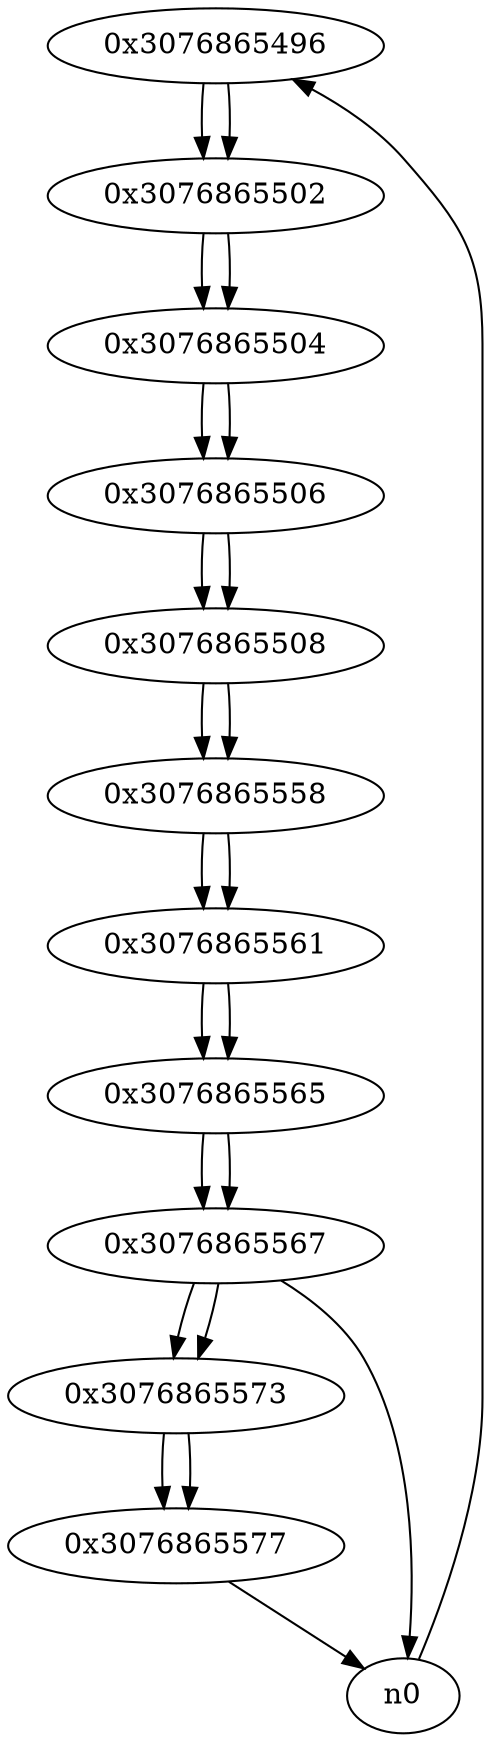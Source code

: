 digraph G{
/* nodes */
  n1 [label="0x3076865496"]
  n2 [label="0x3076865502"]
  n3 [label="0x3076865504"]
  n4 [label="0x3076865506"]
  n5 [label="0x3076865508"]
  n6 [label="0x3076865558"]
  n7 [label="0x3076865561"]
  n8 [label="0x3076865565"]
  n9 [label="0x3076865567"]
  n10 [label="0x3076865573"]
  n11 [label="0x3076865577"]
/* edges */
n1 -> n2;
n0 -> n1;
n2 -> n3;
n1 -> n2;
n3 -> n4;
n2 -> n3;
n4 -> n5;
n3 -> n4;
n5 -> n6;
n4 -> n5;
n6 -> n7;
n5 -> n6;
n7 -> n8;
n6 -> n7;
n8 -> n9;
n7 -> n8;
n9 -> n0;
n9 -> n10;
n8 -> n9;
n10 -> n11;
n9 -> n10;
n11 -> n0;
n10 -> n11;
}
